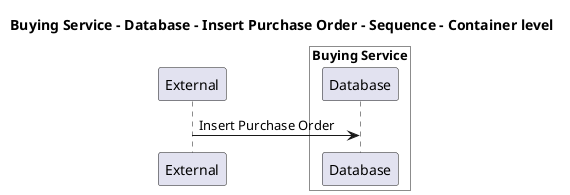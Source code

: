 @startuml

title Buying Service - Database - Insert Purchase Order - Sequence - Container level

participant "External" as C4InterFlow.SoftwareSystems.ExternalSystem

box "Buying Service" #White
    participant "Database" as ECommercePlatform.SoftwareSystems.BuyingService.Containers.Database
end box


C4InterFlow.SoftwareSystems.ExternalSystem -> ECommercePlatform.SoftwareSystems.BuyingService.Containers.Database : Insert Purchase Order


@enduml
